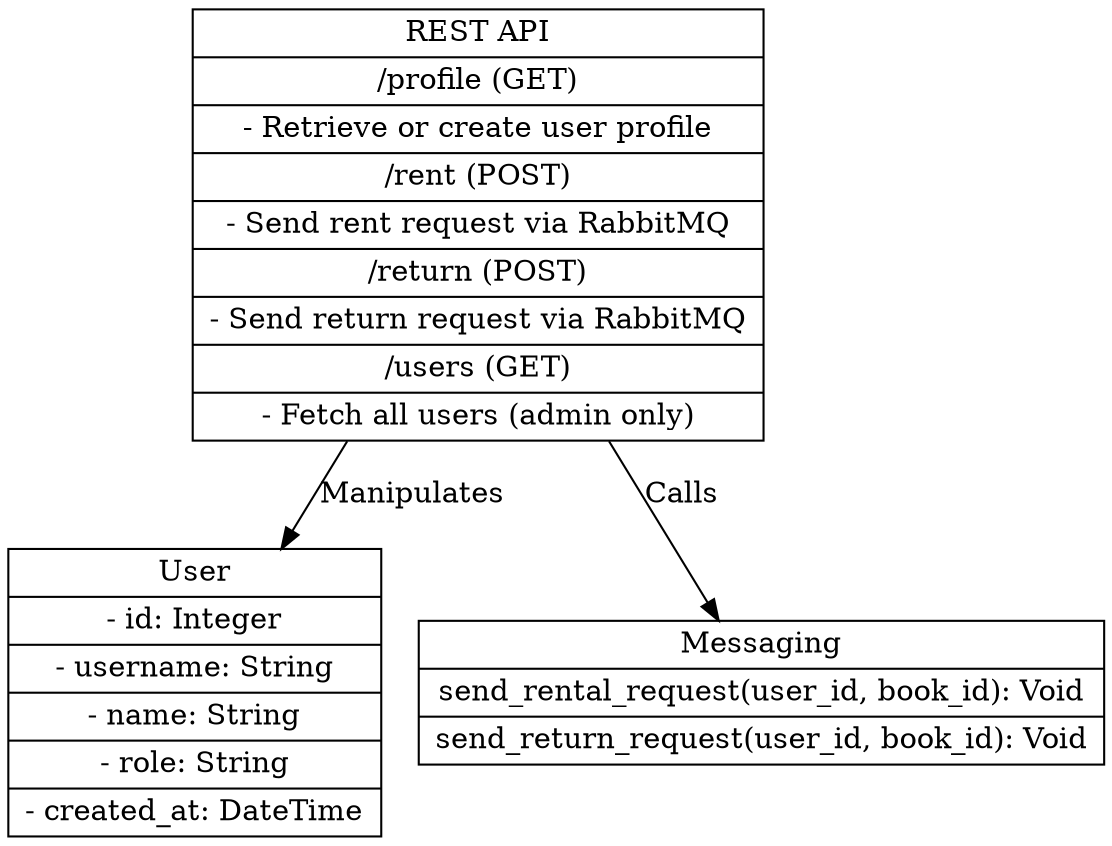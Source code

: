 digraph LibraryService {
    node [shape=record];

    rest_api [label="{ REST API | /profile (GET) | - Retrieve or create user profile | /rent (POST) | - Send rent request via RabbitMQ | /return (POST) | - Send return request via RabbitMQ | /users (GET) | - Fetch all users (admin only) }"];
    user [label="{ User | - id: Integer | - username: String | - name: String | - role: String | - created_at: DateTime }"];
    messaging [label="{ Messaging | send_rental_request(user_id, book_id): Void | send_return_request(user_id, book_id): Void }"];

    rest_api -> user [label="Manipulates"];
    rest_api -> messaging [label="Calls"];
}
